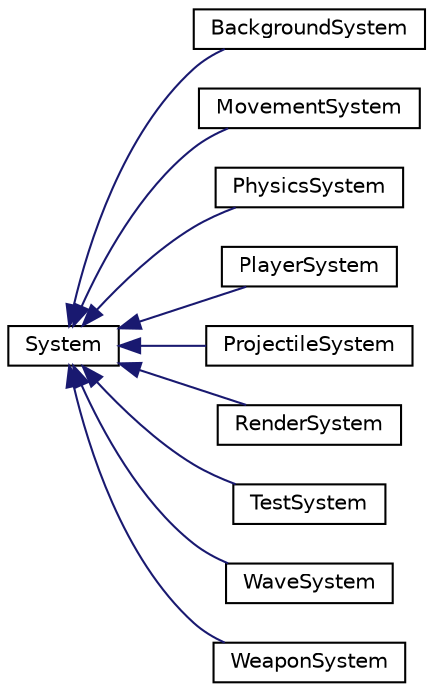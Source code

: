 digraph "Graphical Class Hierarchy"
{
 // LATEX_PDF_SIZE
  edge [fontname="Helvetica",fontsize="10",labelfontname="Helvetica",labelfontsize="10"];
  node [fontname="Helvetica",fontsize="10",shape=record];
  rankdir="LR";
  Node0 [label="System",height=0.2,width=0.4,color="black", fillcolor="white", style="filled",URL="$classSystem.html",tooltip=" "];
  Node0 -> Node1 [dir="back",color="midnightblue",fontsize="10",style="solid",fontname="Helvetica"];
  Node1 [label="BackgroundSystem",height=0.2,width=0.4,color="black", fillcolor="white", style="filled",URL="$classBackgroundSystem.html",tooltip=" "];
  Node0 -> Node2 [dir="back",color="midnightblue",fontsize="10",style="solid",fontname="Helvetica"];
  Node2 [label="MovementSystem",height=0.2,width=0.4,color="black", fillcolor="white", style="filled",URL="$classMovementSystem.html",tooltip=" "];
  Node0 -> Node3 [dir="back",color="midnightblue",fontsize="10",style="solid",fontname="Helvetica"];
  Node3 [label="PhysicsSystem",height=0.2,width=0.4,color="black", fillcolor="white", style="filled",URL="$classPhysicsSystem.html",tooltip=" "];
  Node0 -> Node4 [dir="back",color="midnightblue",fontsize="10",style="solid",fontname="Helvetica"];
  Node4 [label="PlayerSystem",height=0.2,width=0.4,color="black", fillcolor="white", style="filled",URL="$classPlayerSystem.html",tooltip=" "];
  Node0 -> Node5 [dir="back",color="midnightblue",fontsize="10",style="solid",fontname="Helvetica"];
  Node5 [label="ProjectileSystem",height=0.2,width=0.4,color="black", fillcolor="white", style="filled",URL="$classProjectileSystem.html",tooltip=" "];
  Node0 -> Node6 [dir="back",color="midnightblue",fontsize="10",style="solid",fontname="Helvetica"];
  Node6 [label="RenderSystem",height=0.2,width=0.4,color="black", fillcolor="white", style="filled",URL="$classRenderSystem.html",tooltip=" "];
  Node0 -> Node7 [dir="back",color="midnightblue",fontsize="10",style="solid",fontname="Helvetica"];
  Node7 [label="TestSystem",height=0.2,width=0.4,color="black", fillcolor="white", style="filled",URL="$structTestSystem.html",tooltip=" "];
  Node0 -> Node8 [dir="back",color="midnightblue",fontsize="10",style="solid",fontname="Helvetica"];
  Node8 [label="WaveSystem",height=0.2,width=0.4,color="black", fillcolor="white", style="filled",URL="$classWaveSystem.html",tooltip=" "];
  Node0 -> Node9 [dir="back",color="midnightblue",fontsize="10",style="solid",fontname="Helvetica"];
  Node9 [label="WeaponSystem",height=0.2,width=0.4,color="black", fillcolor="white", style="filled",URL="$classWeaponSystem.html",tooltip=" "];
}
